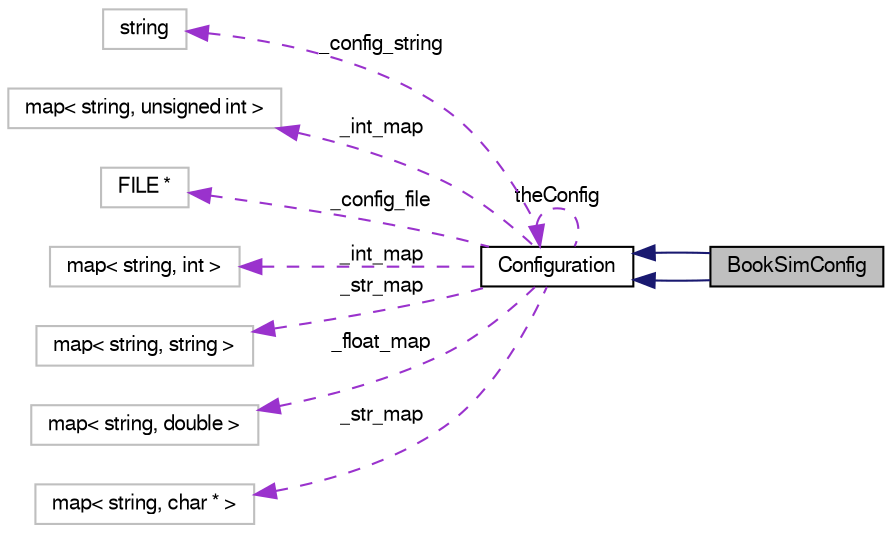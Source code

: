 digraph G
{
  bgcolor="transparent";
  edge [fontname="FreeSans",fontsize="10",labelfontname="FreeSans",labelfontsize="10"];
  node [fontname="FreeSans",fontsize="10",shape=record];
  rankdir=LR;
  Node1 [label="BookSimConfig",height=0.2,width=0.4,color="black", fillcolor="grey75", style="filled" fontcolor="black"];
  Node2 -> Node1 [dir=back,color="midnightblue",fontsize="10",style="solid",fontname="FreeSans"];
  Node2 [label="Configuration",height=0.2,width=0.4,color="black",URL="$classConfiguration.html"];
  Node3 -> Node2 [dir=back,color="darkorchid3",fontsize="10",style="dashed",label="_config_string",fontname="FreeSans"];
  Node3 [label="string",height=0.2,width=0.4,color="grey75"];
  Node4 -> Node2 [dir=back,color="darkorchid3",fontsize="10",style="dashed",label="_int_map",fontname="FreeSans"];
  Node4 [label="map\< string, unsigned int \>",height=0.2,width=0.4,color="grey75"];
  Node5 -> Node2 [dir=back,color="darkorchid3",fontsize="10",style="dashed",label="_config_file",fontname="FreeSans"];
  Node5 [label="FILE *",height=0.2,width=0.4,color="grey75"];
  Node6 -> Node2 [dir=back,color="darkorchid3",fontsize="10",style="dashed",label="_int_map",fontname="FreeSans"];
  Node6 [label="map\< string, int \>",height=0.2,width=0.4,color="grey75"];
  Node7 -> Node2 [dir=back,color="darkorchid3",fontsize="10",style="dashed",label="_str_map",fontname="FreeSans"];
  Node7 [label="map\< string, string \>",height=0.2,width=0.4,color="grey75"];
  Node8 -> Node2 [dir=back,color="darkorchid3",fontsize="10",style="dashed",label="_float_map",fontname="FreeSans"];
  Node8 [label="map\< string, double \>",height=0.2,width=0.4,color="grey75"];
  Node2 -> Node2 [dir=back,color="darkorchid3",fontsize="10",style="dashed",label="theConfig",fontname="FreeSans"];
  Node9 -> Node2 [dir=back,color="darkorchid3",fontsize="10",style="dashed",label="_str_map",fontname="FreeSans"];
  Node9 [label="map\< string, char * \>",height=0.2,width=0.4,color="grey75"];
  Node2 -> Node1 [dir=back,color="midnightblue",fontsize="10",style="solid",fontname="FreeSans"];
}

